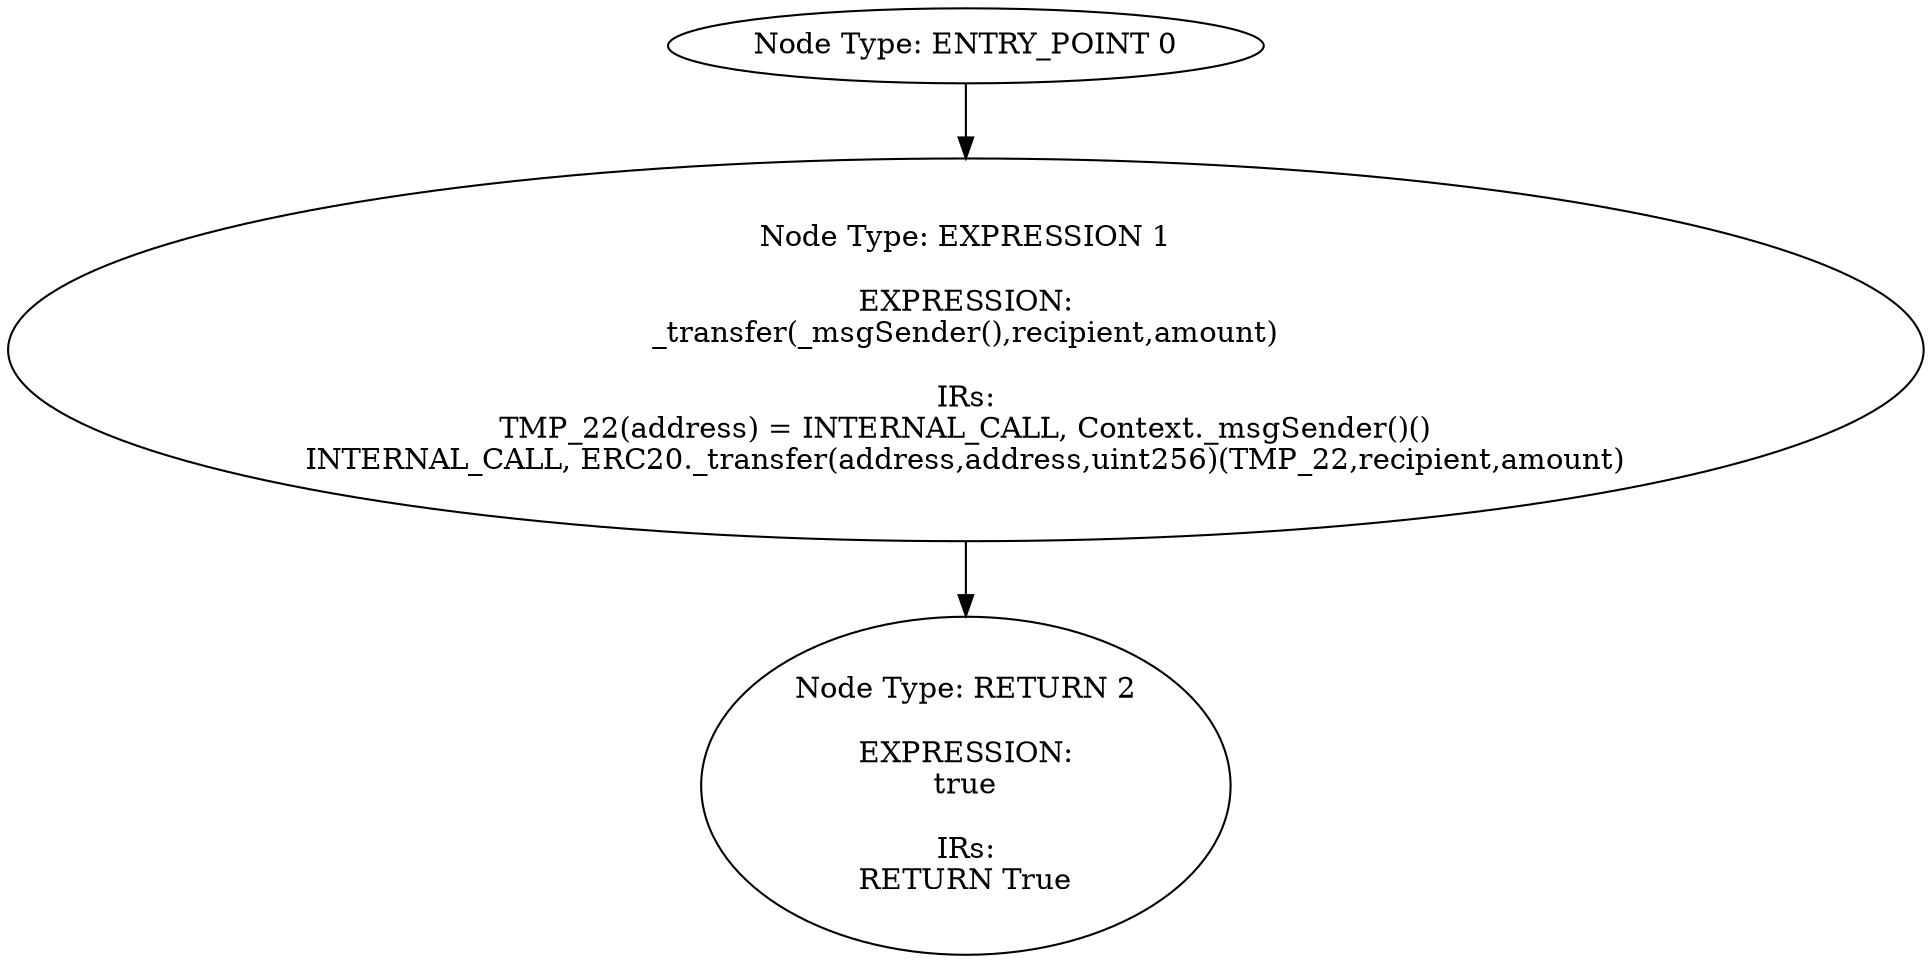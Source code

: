 digraph{
0[label="Node Type: ENTRY_POINT 0
"];
0->1;
1[label="Node Type: EXPRESSION 1

EXPRESSION:
_transfer(_msgSender(),recipient,amount)

IRs:
TMP_22(address) = INTERNAL_CALL, Context._msgSender()()
INTERNAL_CALL, ERC20._transfer(address,address,uint256)(TMP_22,recipient,amount)"];
1->2;
2[label="Node Type: RETURN 2

EXPRESSION:
true

IRs:
RETURN True"];
}
